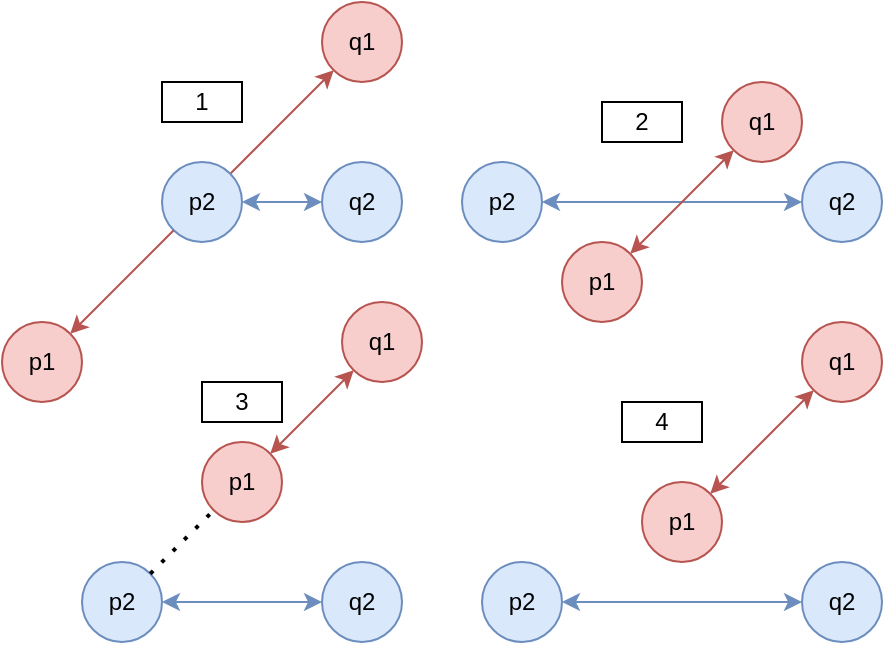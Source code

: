 <mxfile version="14.6.3" type="device"><diagram id="-7thAbELPp-rdjORzJxQ" name="Page-1"><mxGraphModel dx="677" dy="377" grid="1" gridSize="10" guides="1" tooltips="1" connect="1" arrows="1" fold="1" page="1" pageScale="1" pageWidth="1169" pageHeight="550" math="0" shadow="0"><root><mxCell id="0"/><mxCell id="1" parent="0"/><mxCell id="KveRWE1iIK7p5R3MhE4d-3" value="q2" style="ellipse;whiteSpace=wrap;html=1;aspect=fixed;fillColor=#dae8fc;strokeColor=#6c8ebf;" parent="1" vertex="1"><mxGeometry x="480" y="280" width="40" height="40" as="geometry"/></mxCell><mxCell id="KveRWE1iIK7p5R3MhE4d-5" value="" style="endArrow=classic;html=1;exitX=1;exitY=0.5;exitDx=0;exitDy=0;entryX=0;entryY=0.5;entryDx=0;entryDy=0;startArrow=classic;startFill=1;fillColor=#dae8fc;strokeColor=#6c8ebf;" parent="1" source="KveRWE1iIK7p5R3MhE4d-2" target="KveRWE1iIK7p5R3MhE4d-3" edge="1"><mxGeometry width="50" height="50" relative="1" as="geometry"><mxPoint x="570" y="180" as="sourcePoint"/><mxPoint x="620" y="130" as="targetPoint"/></mxGeometry></mxCell><mxCell id="KveRWE1iIK7p5R3MhE4d-9" value="q1" style="ellipse;whiteSpace=wrap;html=1;aspect=fixed;fillColor=#f8cecc;strokeColor=#b85450;" parent="1" vertex="1"><mxGeometry x="480" y="200" width="40" height="40" as="geometry"/></mxCell><mxCell id="KveRWE1iIK7p5R3MhE4d-10" value="p1" style="ellipse;whiteSpace=wrap;html=1;aspect=fixed;fillColor=#f8cecc;strokeColor=#b85450;" parent="1" vertex="1"><mxGeometry x="320" y="360" width="40" height="40" as="geometry"/></mxCell><mxCell id="KveRWE1iIK7p5R3MhE4d-12" value="" style="endArrow=classic;html=1;exitX=1;exitY=0;exitDx=0;exitDy=0;entryX=0;entryY=1;entryDx=0;entryDy=0;startArrow=none;startFill=1;fillColor=#f8cecc;strokeColor=#b85450;" parent="1" source="KveRWE1iIK7p5R3MhE4d-2" target="KveRWE1iIK7p5R3MhE4d-9" edge="1"><mxGeometry width="50" height="50" relative="1" as="geometry"><mxPoint x="700" y="310" as="sourcePoint"/><mxPoint x="900" y="310" as="targetPoint"/></mxGeometry></mxCell><mxCell id="5q0XFWdfDg7kV3fmZ7eD-1" value="q2" style="ellipse;whiteSpace=wrap;html=1;aspect=fixed;fillColor=#dae8fc;strokeColor=#6c8ebf;" vertex="1" parent="1"><mxGeometry x="720" y="280" width="40" height="40" as="geometry"/></mxCell><mxCell id="5q0XFWdfDg7kV3fmZ7eD-2" value="" style="endArrow=classic;html=1;exitX=1;exitY=0.5;exitDx=0;exitDy=0;entryX=0;entryY=0.5;entryDx=0;entryDy=0;startArrow=classic;startFill=1;fillColor=#dae8fc;strokeColor=#6c8ebf;" edge="1" parent="1" source="5q0XFWdfDg7kV3fmZ7eD-6" target="5q0XFWdfDg7kV3fmZ7eD-1"><mxGeometry width="50" height="50" relative="1" as="geometry"><mxPoint x="810" y="180" as="sourcePoint"/><mxPoint x="860" y="130" as="targetPoint"/></mxGeometry></mxCell><mxCell id="5q0XFWdfDg7kV3fmZ7eD-3" value="q1" style="ellipse;whiteSpace=wrap;html=1;aspect=fixed;fillColor=#f8cecc;strokeColor=#b85450;" vertex="1" parent="1"><mxGeometry x="680" y="240" width="40" height="40" as="geometry"/></mxCell><mxCell id="5q0XFWdfDg7kV3fmZ7eD-4" value="p1" style="ellipse;whiteSpace=wrap;html=1;aspect=fixed;fillColor=#f8cecc;strokeColor=#b85450;" vertex="1" parent="1"><mxGeometry x="600" y="320" width="40" height="40" as="geometry"/></mxCell><mxCell id="5q0XFWdfDg7kV3fmZ7eD-5" value="" style="endArrow=classic;html=1;exitX=1;exitY=0;exitDx=0;exitDy=0;entryX=0;entryY=1;entryDx=0;entryDy=0;startArrow=classic;startFill=1;fillColor=#f8cecc;strokeColor=#b85450;" edge="1" parent="1" source="5q0XFWdfDg7kV3fmZ7eD-4" target="5q0XFWdfDg7kV3fmZ7eD-3"><mxGeometry width="50" height="50" relative="1" as="geometry"><mxPoint x="940" y="310" as="sourcePoint"/><mxPoint x="1140" y="310" as="targetPoint"/></mxGeometry></mxCell><mxCell id="5q0XFWdfDg7kV3fmZ7eD-6" value="p2" style="ellipse;whiteSpace=wrap;html=1;aspect=fixed;fillColor=#dae8fc;strokeColor=#6c8ebf;" vertex="1" parent="1"><mxGeometry x="550" y="280" width="40" height="40" as="geometry"/></mxCell><mxCell id="5q0XFWdfDg7kV3fmZ7eD-7" value="q2" style="ellipse;whiteSpace=wrap;html=1;aspect=fixed;fillColor=#dae8fc;strokeColor=#6c8ebf;" vertex="1" parent="1"><mxGeometry x="480" y="480" width="40" height="40" as="geometry"/></mxCell><mxCell id="5q0XFWdfDg7kV3fmZ7eD-8" value="" style="endArrow=classic;html=1;exitX=1;exitY=0.5;exitDx=0;exitDy=0;entryX=0;entryY=0.5;entryDx=0;entryDy=0;startArrow=classic;startFill=1;fillColor=#dae8fc;strokeColor=#6c8ebf;" edge="1" parent="1" source="5q0XFWdfDg7kV3fmZ7eD-12" target="5q0XFWdfDg7kV3fmZ7eD-7"><mxGeometry width="50" height="50" relative="1" as="geometry"><mxPoint x="560" y="360" as="sourcePoint"/><mxPoint x="610" y="310" as="targetPoint"/></mxGeometry></mxCell><mxCell id="5q0XFWdfDg7kV3fmZ7eD-9" value="q1" style="ellipse;whiteSpace=wrap;html=1;aspect=fixed;fillColor=#f8cecc;strokeColor=#b85450;" vertex="1" parent="1"><mxGeometry x="490" y="350" width="40" height="40" as="geometry"/></mxCell><mxCell id="5q0XFWdfDg7kV3fmZ7eD-10" value="p1" style="ellipse;whiteSpace=wrap;html=1;aspect=fixed;fillColor=#f8cecc;strokeColor=#b85450;" vertex="1" parent="1"><mxGeometry x="420" y="420" width="40" height="40" as="geometry"/></mxCell><mxCell id="5q0XFWdfDg7kV3fmZ7eD-11" value="" style="endArrow=classic;html=1;exitX=1;exitY=0;exitDx=0;exitDy=0;entryX=0;entryY=1;entryDx=0;entryDy=0;startArrow=classic;startFill=1;fillColor=#f8cecc;strokeColor=#b85450;" edge="1" parent="1" source="5q0XFWdfDg7kV3fmZ7eD-10" target="5q0XFWdfDg7kV3fmZ7eD-9"><mxGeometry width="50" height="50" relative="1" as="geometry"><mxPoint x="690" y="490" as="sourcePoint"/><mxPoint x="890" y="490" as="targetPoint"/></mxGeometry></mxCell><mxCell id="5q0XFWdfDg7kV3fmZ7eD-12" value="p2" style="ellipse;whiteSpace=wrap;html=1;aspect=fixed;fillColor=#dae8fc;strokeColor=#6c8ebf;" vertex="1" parent="1"><mxGeometry x="360" y="480" width="40" height="40" as="geometry"/></mxCell><mxCell id="5q0XFWdfDg7kV3fmZ7eD-13" value="q2" style="ellipse;whiteSpace=wrap;html=1;aspect=fixed;fillColor=#dae8fc;strokeColor=#6c8ebf;" vertex="1" parent="1"><mxGeometry x="720" y="480" width="40" height="40" as="geometry"/></mxCell><mxCell id="5q0XFWdfDg7kV3fmZ7eD-14" value="" style="endArrow=classic;html=1;exitX=1;exitY=0.5;exitDx=0;exitDy=0;entryX=0;entryY=0.5;entryDx=0;entryDy=0;startArrow=classic;startFill=1;fillColor=#dae8fc;strokeColor=#6c8ebf;" edge="1" parent="1" source="5q0XFWdfDg7kV3fmZ7eD-18" target="5q0XFWdfDg7kV3fmZ7eD-13"><mxGeometry width="50" height="50" relative="1" as="geometry"><mxPoint x="830" y="360" as="sourcePoint"/><mxPoint x="880" y="310" as="targetPoint"/></mxGeometry></mxCell><mxCell id="5q0XFWdfDg7kV3fmZ7eD-15" value="q1" style="ellipse;whiteSpace=wrap;html=1;aspect=fixed;fillColor=#f8cecc;strokeColor=#b85450;" vertex="1" parent="1"><mxGeometry x="720" y="360" width="40" height="40" as="geometry"/></mxCell><mxCell id="5q0XFWdfDg7kV3fmZ7eD-16" value="p1" style="ellipse;whiteSpace=wrap;html=1;aspect=fixed;fillColor=#f8cecc;strokeColor=#b85450;" vertex="1" parent="1"><mxGeometry x="640" y="440" width="40" height="40" as="geometry"/></mxCell><mxCell id="5q0XFWdfDg7kV3fmZ7eD-17" value="" style="endArrow=classic;html=1;exitX=1;exitY=0;exitDx=0;exitDy=0;entryX=0;entryY=1;entryDx=0;entryDy=0;startArrow=classic;startFill=1;fillColor=#f8cecc;strokeColor=#b85450;" edge="1" parent="1" source="5q0XFWdfDg7kV3fmZ7eD-16" target="5q0XFWdfDg7kV3fmZ7eD-15"><mxGeometry width="50" height="50" relative="1" as="geometry"><mxPoint x="960" y="490" as="sourcePoint"/><mxPoint x="1160" y="490" as="targetPoint"/></mxGeometry></mxCell><mxCell id="5q0XFWdfDg7kV3fmZ7eD-18" value="p2" style="ellipse;whiteSpace=wrap;html=1;aspect=fixed;fillColor=#dae8fc;strokeColor=#6c8ebf;" vertex="1" parent="1"><mxGeometry x="560" y="480" width="40" height="40" as="geometry"/></mxCell><mxCell id="5q0XFWdfDg7kV3fmZ7eD-19" value="" style="endArrow=none;dashed=1;html=1;dashPattern=1 3;strokeWidth=2;exitX=1;exitY=0;exitDx=0;exitDy=0;entryX=0;entryY=1;entryDx=0;entryDy=0;" edge="1" parent="1" source="5q0XFWdfDg7kV3fmZ7eD-12" target="5q0XFWdfDg7kV3fmZ7eD-10"><mxGeometry width="50" height="50" relative="1" as="geometry"><mxPoint x="370" y="450" as="sourcePoint"/><mxPoint x="420" y="400" as="targetPoint"/></mxGeometry></mxCell><mxCell id="KveRWE1iIK7p5R3MhE4d-2" value="p2" style="ellipse;whiteSpace=wrap;html=1;aspect=fixed;fillColor=#dae8fc;strokeColor=#6c8ebf;" parent="1" vertex="1"><mxGeometry x="400" y="280" width="40" height="40" as="geometry"/></mxCell><mxCell id="5q0XFWdfDg7kV3fmZ7eD-20" value="" style="endArrow=none;html=1;exitX=1;exitY=0;exitDx=0;exitDy=0;entryX=0;entryY=1;entryDx=0;entryDy=0;startArrow=classic;startFill=1;fillColor=#f8cecc;strokeColor=#b85450;" edge="1" parent="1" source="KveRWE1iIK7p5R3MhE4d-10" target="KveRWE1iIK7p5R3MhE4d-2"><mxGeometry width="50" height="50" relative="1" as="geometry"><mxPoint x="354.142" y="365.858" as="sourcePoint"/><mxPoint x="485.858" y="234.142" as="targetPoint"/></mxGeometry></mxCell><mxCell id="5q0XFWdfDg7kV3fmZ7eD-21" value="1" style="text;html=1;align=center;verticalAlign=middle;whiteSpace=wrap;rounded=0;strokeColor=#000000;" vertex="1" parent="1"><mxGeometry x="400" y="240" width="40" height="20" as="geometry"/></mxCell><mxCell id="5q0XFWdfDg7kV3fmZ7eD-22" value="2" style="text;html=1;align=center;verticalAlign=middle;whiteSpace=wrap;rounded=0;strokeColor=#000000;" vertex="1" parent="1"><mxGeometry x="620" y="250" width="40" height="20" as="geometry"/></mxCell><mxCell id="5q0XFWdfDg7kV3fmZ7eD-24" value="3" style="text;html=1;align=center;verticalAlign=middle;whiteSpace=wrap;rounded=0;strokeColor=#000000;" vertex="1" parent="1"><mxGeometry x="420" y="390" width="40" height="20" as="geometry"/></mxCell><mxCell id="5q0XFWdfDg7kV3fmZ7eD-25" value="4" style="text;html=1;align=center;verticalAlign=middle;whiteSpace=wrap;rounded=0;strokeColor=#000000;" vertex="1" parent="1"><mxGeometry x="630" y="400" width="40" height="20" as="geometry"/></mxCell></root></mxGraphModel></diagram></mxfile>